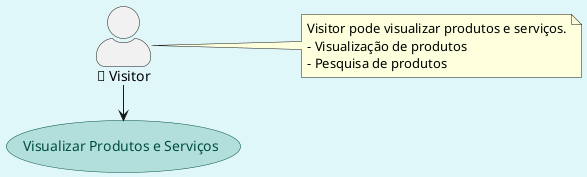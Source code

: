 @startuml
'https://plantuml.com/use-case-diagram
left to right direction
skinparam backgroundColor #E0F7FA
skinparam packageBackgroundColor #B2EBF2
skinparam packageBorderColor #00796B
skinparam actorStyle awesome
skinparam usecase {
    BackgroundColor #B2DFDB
    BorderColor #004D40
    FontColor #004D40
}
hide empty description

actor Visitor as "👤 Visitor"

Visitor -> (Visualizar Produtos e Serviços)

note right of Visitor
    Visitor pode visualizar produtos e serviços.
    - Visualização de produtos
    - Pesquisa de produtos
end note

@enduml